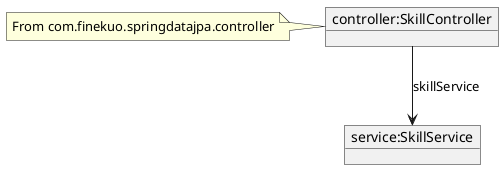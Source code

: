 @startuml
object "controller:SkillController" as controller
object "service:SkillService" as service

note left of controller : From com.finekuo.springdatajpa.controller
controller --> service : skillService
@enduml
